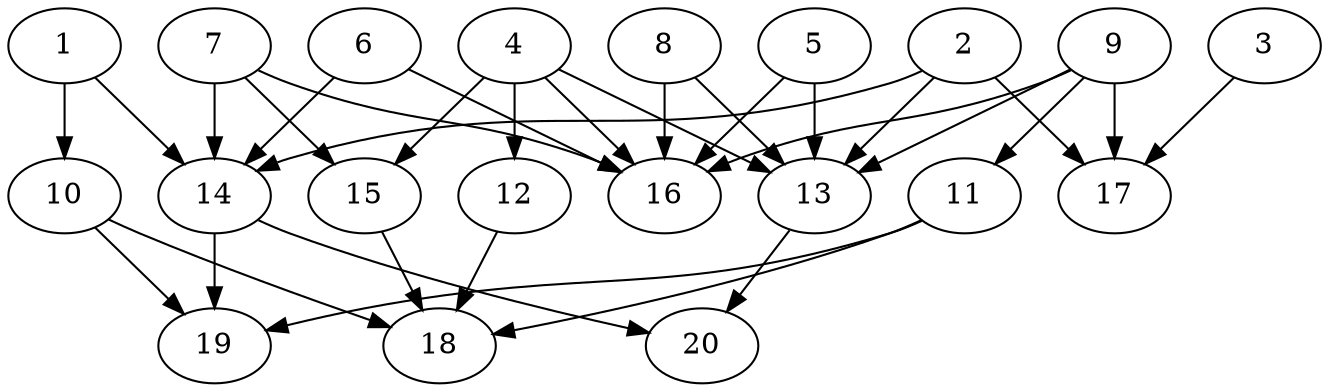// DAG automatically generated by daggen at Tue Jul 23 14:29:40 2019
// ./daggen --dot -n 20 --ccr 0.4 --fat 0.7 --regular 0.5 --density 0.7 --mindata 5242880 --maxdata 52428800 
digraph G {
  1 [size="24570880", alpha="0.05", expect_size="9828352"] 
  1 -> 10 [size ="9828352"]
  1 -> 14 [size ="9828352"]
  2 [size="65587200", alpha="0.01", expect_size="26234880"] 
  2 -> 13 [size ="26234880"]
  2 -> 14 [size ="26234880"]
  2 -> 17 [size ="26234880"]
  3 [size="60858880", alpha="0.08", expect_size="24343552"] 
  3 -> 17 [size ="24343552"]
  4 [size="82480640", alpha="0.05", expect_size="32992256"] 
  4 -> 12 [size ="32992256"]
  4 -> 13 [size ="32992256"]
  4 -> 15 [size ="32992256"]
  4 -> 16 [size ="32992256"]
  5 [size="50055680", alpha="0.18", expect_size="20022272"] 
  5 -> 13 [size ="20022272"]
  5 -> 16 [size ="20022272"]
  6 [size="110638080", alpha="0.04", expect_size="44255232"] 
  6 -> 14 [size ="44255232"]
  6 -> 16 [size ="44255232"]
  7 [size="129059840", alpha="0.04", expect_size="51623936"] 
  7 -> 14 [size ="51623936"]
  7 -> 15 [size ="51623936"]
  7 -> 16 [size ="51623936"]
  8 [size="18019840", alpha="0.20", expect_size="7207936"] 
  8 -> 13 [size ="7207936"]
  8 -> 16 [size ="7207936"]
  9 [size="45043200", alpha="0.02", expect_size="18017280"] 
  9 -> 11 [size ="18017280"]
  9 -> 13 [size ="18017280"]
  9 -> 16 [size ="18017280"]
  9 -> 17 [size ="18017280"]
  10 [size="89354240", alpha="0.12", expect_size="35741696"] 
  10 -> 18 [size ="35741696"]
  10 -> 19 [size ="35741696"]
  11 [size="22970880", alpha="0.20", expect_size="9188352"] 
  11 -> 18 [size ="9188352"]
  11 -> 19 [size ="9188352"]
  12 [size="55119360", alpha="0.05", expect_size="22047744"] 
  12 -> 18 [size ="22047744"]
  13 [size="61260800", alpha="0.15", expect_size="24504320"] 
  13 -> 20 [size ="24504320"]
  14 [size="107335680", alpha="0.08", expect_size="42934272"] 
  14 -> 19 [size ="42934272"]
  14 -> 20 [size ="42934272"]
  15 [size="18117120", alpha="0.20", expect_size="7246848"] 
  15 -> 18 [size ="7246848"]
  16 [size="125923840", alpha="0.15", expect_size="50369536"] 
  17 [size="30594560", alpha="0.03", expect_size="12237824"] 
  18 [size="55464960", alpha="0.05", expect_size="22185984"] 
  19 [size="53043200", alpha="0.01", expect_size="21217280"] 
  20 [size="64775680", alpha="0.10", expect_size="25910272"] 
}
